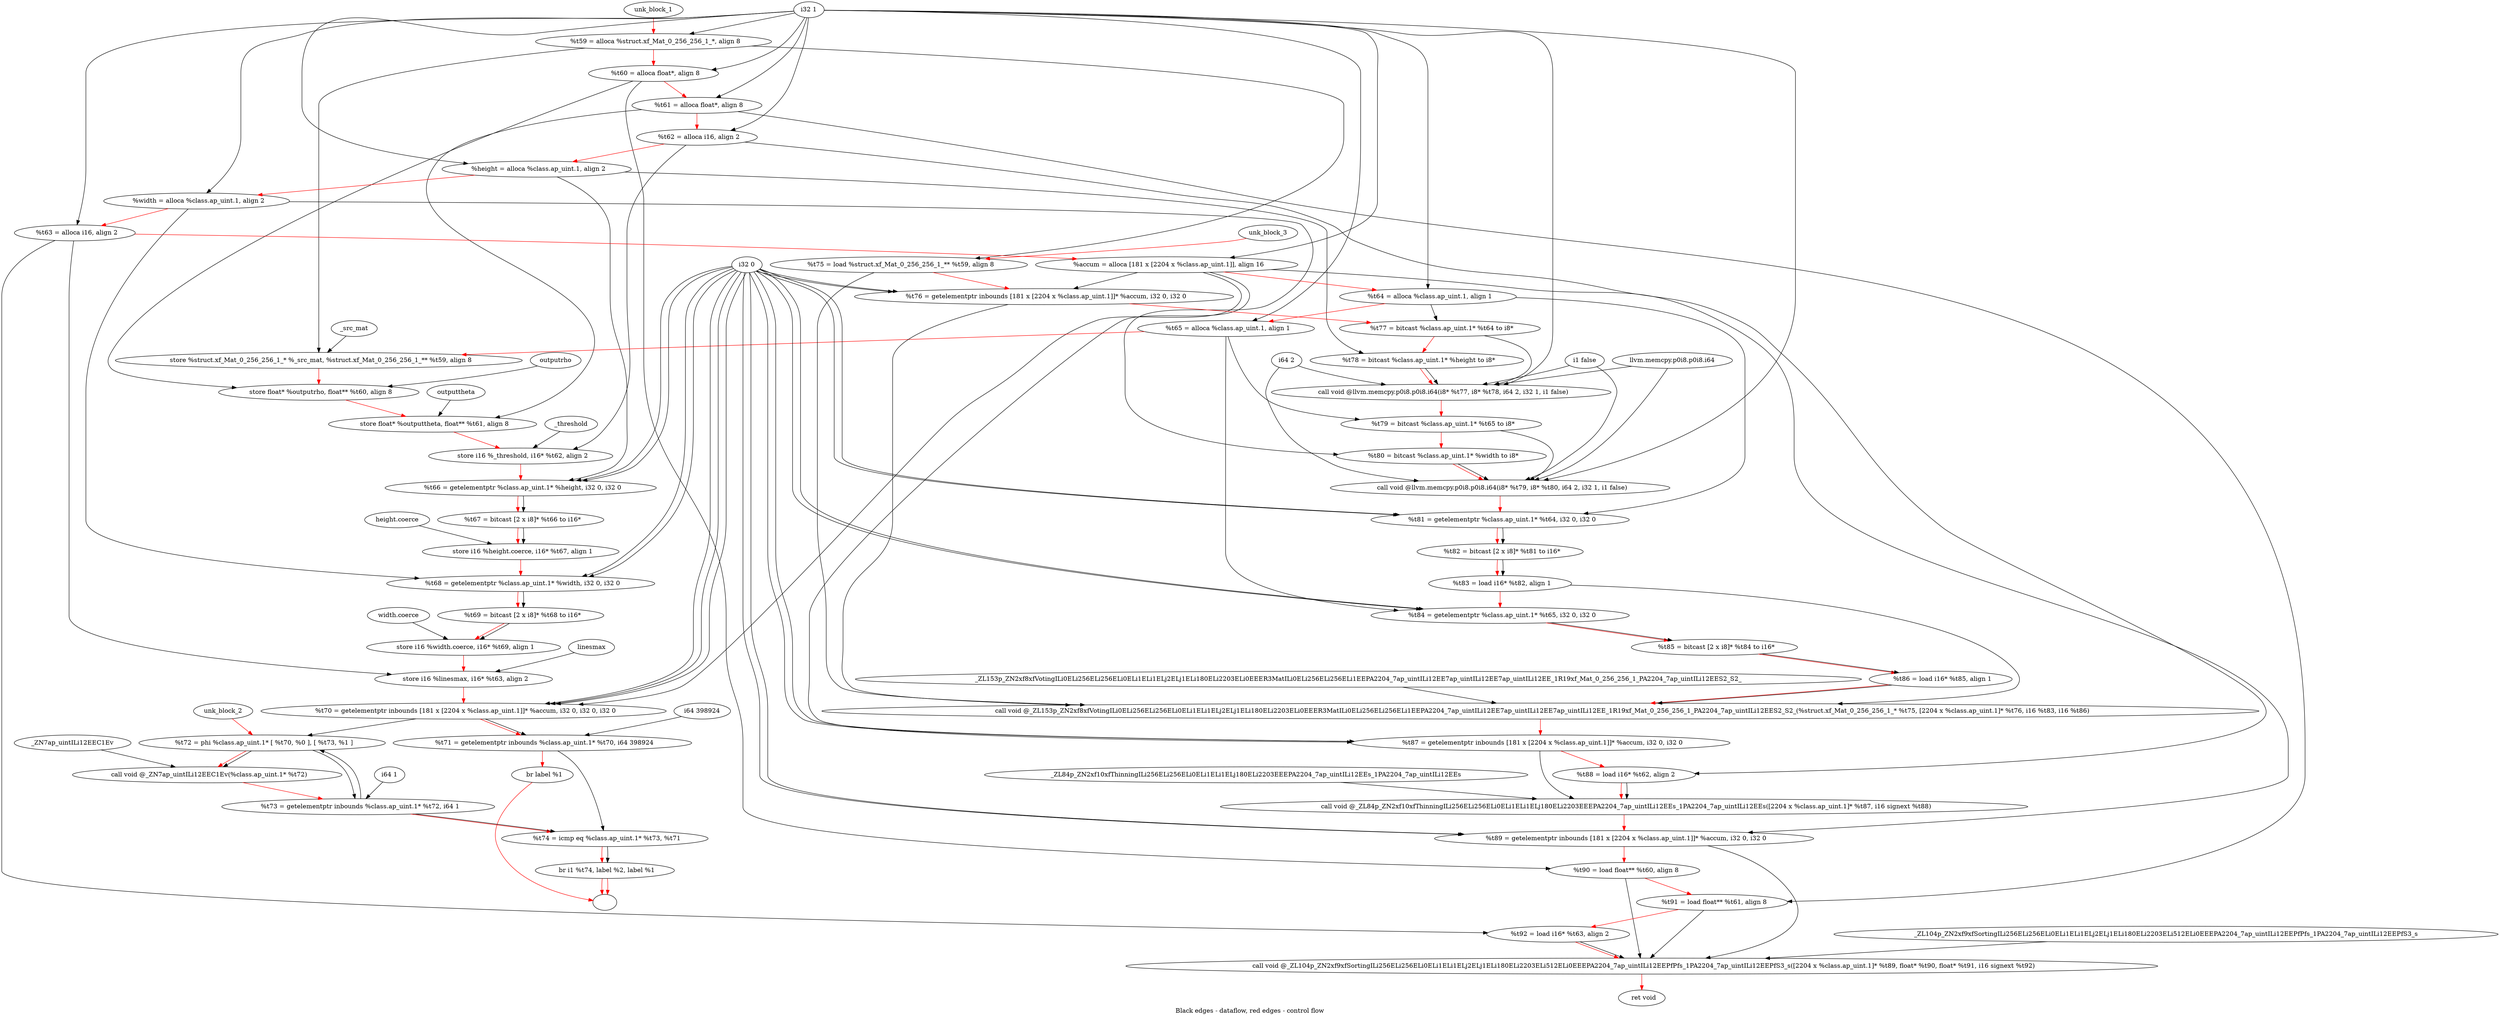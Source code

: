 digraph G {
compound=true
label="Black edges - dataflow, red edges - control flow"
"t59" [label="  %t59 = alloca %struct.xf_Mat_0_256_256_1_*, align 8"]
"t60" [label="  %t60 = alloca float*, align 8"]
"t61" [label="  %t61 = alloca float*, align 8"]
"t62" [label="  %t62 = alloca i16, align 2"]
"height" [label="  %height = alloca %class.ap_uint.1, align 2"]
"width" [label="  %width = alloca %class.ap_uint.1, align 2"]
"t63" [label="  %t63 = alloca i16, align 2"]
"accum" [label="  %accum = alloca [181 x [2204 x %class.ap_uint.1]], align 16"]
"t64" [label="  %t64 = alloca %class.ap_uint.1, align 1"]
"t65" [label="  %t65 = alloca %class.ap_uint.1, align 1"]
"_1" [label="  store %struct.xf_Mat_0_256_256_1_* %_src_mat, %struct.xf_Mat_0_256_256_1_** %t59, align 8"]
"_2" [label="  store float* %outputrho, float** %t60, align 8"]
"_3" [label="  store float* %outputtheta, float** %t61, align 8"]
"_4" [label="  store i16 %_threshold, i16* %t62, align 2"]
"t66" [label="  %t66 = getelementptr %class.ap_uint.1* %height, i32 0, i32 0"]
"t67" [label="  %t67 = bitcast [2 x i8]* %t66 to i16*"]
"_5" [label="  store i16 %height.coerce, i16* %t67, align 1"]
"t68" [label="  %t68 = getelementptr %class.ap_uint.1* %width, i32 0, i32 0"]
"t69" [label="  %t69 = bitcast [2 x i8]* %t68 to i16*"]
"_6" [label="  store i16 %width.coerce, i16* %t69, align 1"]
"_7" [label="  store i16 %linesmax, i16* %t63, align 2"]
"t70" [label="  %t70 = getelementptr inbounds [181 x [2204 x %class.ap_uint.1]]* %accum, i32 0, i32 0, i32 0"]
"t71" [label="  %t71 = getelementptr inbounds %class.ap_uint.1* %t70, i64 398924"]
"_8" [label="  br label %1"]
"unk_block_1" -> "t59"[color=red]
"i32 1" -> "t59"
"t59" -> "t60"[color=red weight=2]
"i32 1" -> "t60"
"t60" -> "t61"[color=red weight=2]
"i32 1" -> "t61"
"t61" -> "t62"[color=red weight=2]
"i32 1" -> "t62"
"t62" -> "height"[color=red weight=2]
"i32 1" -> "height"
"height" -> "width"[color=red weight=2]
"i32 1" -> "width"
"width" -> "t63"[color=red weight=2]
"i32 1" -> "t63"
"t63" -> "accum"[color=red weight=2]
"i32 1" -> "accum"
"accum" -> "t64"[color=red weight=2]
"i32 1" -> "t64"
"t64" -> "t65"[color=red weight=2]
"i32 1" -> "t65"
"t65" -> "_1"[color=red weight=2]
"_src_mat" -> "_1"
"t59" -> "_1"
"_1" -> "_2"[color=red weight=2]
"outputrho" -> "_2"
"t60" -> "_2"
"_2" -> "_3"[color=red weight=2]
"outputtheta" -> "_3"
"t61" -> "_3"
"_3" -> "_4"[color=red weight=2]
"_threshold" -> "_4"
"t62" -> "_4"
"_4" -> "t66"[color=red weight=2]
"height" -> "t66"
"i32 0" -> "t66"
"i32 0" -> "t66"
"t66" -> "t67"[color=red weight=2]
"t66" -> "t67"
"t67" -> "_5"[color=red weight=2]
"height.coerce" -> "_5"
"t67" -> "_5"
"_5" -> "t68"[color=red weight=2]
"width" -> "t68"
"i32 0" -> "t68"
"i32 0" -> "t68"
"t68" -> "t69"[color=red weight=2]
"t68" -> "t69"
"t69" -> "_6"[color=red weight=2]
"width.coerce" -> "_6"
"t69" -> "_6"
"_6" -> "_7"[color=red weight=2]
"linesmax" -> "_7"
"t63" -> "_7"
"_7" -> "t70"[color=red weight=2]
"accum" -> "t70"
"i32 0" -> "t70"
"i32 0" -> "t70"
"i32 0" -> "t70"
"t70" -> "t71"[color=red weight=2]
"t70" -> "t71"
"i64 398924" -> "t71"
"t71" -> "_8"[color=red weight=2]
"_8" -> ""[color=red]

"t72" [label="  %t72 = phi %class.ap_uint.1* [ %t70, %0 ], [ %t73, %1 ]"]
"_9" [label="  call void @_ZN7ap_uintILi12EEC1Ev(%class.ap_uint.1* %t72)"]
"t73" [label="  %t73 = getelementptr inbounds %class.ap_uint.1* %t72, i64 1"]
"t74" [label="  %t74 = icmp eq %class.ap_uint.1* %t73, %t71"]
"_10" [label="  br i1 %t74, label %2, label %1"]
"unk_block_2" -> "t72"[color=red]
"t70" -> "t72"
"t73" -> "t72"
"t72" -> "_9"[color=red weight=2]
"t72" -> "_9"
"_ZN7ap_uintILi12EEC1Ev" -> "_9"
"_9" -> "t73"[color=red weight=2]
"t72" -> "t73"
"i64 1" -> "t73"
"t73" -> "t74"[color=red weight=2]
"t73" -> "t74"
"t71" -> "t74"
"t74" -> "_10"[color=red weight=2]
"t74" -> "_10"
"_10" -> ""[color=red]
"_10" -> ""[color=red]

"t75" [label="  %t75 = load %struct.xf_Mat_0_256_256_1_** %t59, align 8"]
"t76" [label="  %t76 = getelementptr inbounds [181 x [2204 x %class.ap_uint.1]]* %accum, i32 0, i32 0"]
"t77" [label="  %t77 = bitcast %class.ap_uint.1* %t64 to i8*"]
"t78" [label="  %t78 = bitcast %class.ap_uint.1* %height to i8*"]
"_11" [label="  call void @llvm.memcpy.p0i8.p0i8.i64(i8* %t77, i8* %t78, i64 2, i32 1, i1 false)"]
"t79" [label="  %t79 = bitcast %class.ap_uint.1* %t65 to i8*"]
"t80" [label="  %t80 = bitcast %class.ap_uint.1* %width to i8*"]
"_12" [label="  call void @llvm.memcpy.p0i8.p0i8.i64(i8* %t79, i8* %t80, i64 2, i32 1, i1 false)"]
"t81" [label="  %t81 = getelementptr %class.ap_uint.1* %t64, i32 0, i32 0"]
"t82" [label="  %t82 = bitcast [2 x i8]* %t81 to i16*"]
"t83" [label="  %t83 = load i16* %t82, align 1"]
"t84" [label="  %t84 = getelementptr %class.ap_uint.1* %t65, i32 0, i32 0"]
"t85" [label="  %t85 = bitcast [2 x i8]* %t84 to i16*"]
"t86" [label="  %t86 = load i16* %t85, align 1"]
"_13" [label="  call void @_ZL153p_ZN2xf8xfVotingILi0ELi256ELi256ELi0ELi1ELi1ELj2ELj1ELi180ELi2203ELi0EEER3MatILi0ELi256ELi256ELi1EEPA2204_7ap_uintILi12EE7ap_uintILi12EE7ap_uintILi12EE_1R19xf_Mat_0_256_256_1_PA2204_7ap_uintILi12EES2_S2_(%struct.xf_Mat_0_256_256_1_* %t75, [2204 x %class.ap_uint.1]* %t76, i16 %t83, i16 %t86)"]
"t87" [label="  %t87 = getelementptr inbounds [181 x [2204 x %class.ap_uint.1]]* %accum, i32 0, i32 0"]
"t88" [label="  %t88 = load i16* %t62, align 2"]
"_14" [label="  call void @_ZL84p_ZN2xf10xfThinningILi256ELi256ELi0ELi1ELi1ELj180ELi2203EEEPA2204_7ap_uintILi12EEs_1PA2204_7ap_uintILi12EEs([2204 x %class.ap_uint.1]* %t87, i16 signext %t88)"]
"t89" [label="  %t89 = getelementptr inbounds [181 x [2204 x %class.ap_uint.1]]* %accum, i32 0, i32 0"]
"t90" [label="  %t90 = load float** %t60, align 8"]
"t91" [label="  %t91 = load float** %t61, align 8"]
"t92" [label="  %t92 = load i16* %t63, align 2"]
"_15" [label="  call void @_ZL104p_ZN2xf9xfSortingILi256ELi256ELi0ELi1ELi1ELj2ELj1ELi180ELi2203ELi512ELi0EEEPA2204_7ap_uintILi12EEPfPfs_1PA2204_7ap_uintILi12EEPfS3_s([2204 x %class.ap_uint.1]* %t89, float* %t90, float* %t91, i16 signext %t92)"]
"_16" [label="  ret void"]
"unk_block_3" -> "t75"[color=red]
"t59" -> "t75"
"t75" -> "t76"[color=red weight=2]
"accum" -> "t76"
"i32 0" -> "t76"
"i32 0" -> "t76"
"t76" -> "t77"[color=red weight=2]
"t64" -> "t77"
"t77" -> "t78"[color=red weight=2]
"height" -> "t78"
"t78" -> "_11"[color=red weight=2]
"t77" -> "_11"
"t78" -> "_11"
"i64 2" -> "_11"
"i32 1" -> "_11"
"i1 false" -> "_11"
"llvm.memcpy.p0i8.p0i8.i64" -> "_11"
"_11" -> "t79"[color=red weight=2]
"t65" -> "t79"
"t79" -> "t80"[color=red weight=2]
"width" -> "t80"
"t80" -> "_12"[color=red weight=2]
"t79" -> "_12"
"t80" -> "_12"
"i64 2" -> "_12"
"i32 1" -> "_12"
"i1 false" -> "_12"
"llvm.memcpy.p0i8.p0i8.i64" -> "_12"
"_12" -> "t81"[color=red weight=2]
"t64" -> "t81"
"i32 0" -> "t81"
"i32 0" -> "t81"
"t81" -> "t82"[color=red weight=2]
"t81" -> "t82"
"t82" -> "t83"[color=red weight=2]
"t82" -> "t83"
"t83" -> "t84"[color=red weight=2]
"t65" -> "t84"
"i32 0" -> "t84"
"i32 0" -> "t84"
"t84" -> "t85"[color=red weight=2]
"t84" -> "t85"
"t85" -> "t86"[color=red weight=2]
"t85" -> "t86"
"t86" -> "_13"[color=red weight=2]
"t75" -> "_13"
"t76" -> "_13"
"t83" -> "_13"
"t86" -> "_13"
"_ZL153p_ZN2xf8xfVotingILi0ELi256ELi256ELi0ELi1ELi1ELj2ELj1ELi180ELi2203ELi0EEER3MatILi0ELi256ELi256ELi1EEPA2204_7ap_uintILi12EE7ap_uintILi12EE7ap_uintILi12EE_1R19xf_Mat_0_256_256_1_PA2204_7ap_uintILi12EES2_S2_" -> "_13"
"_13" -> "t87"[color=red weight=2]
"accum" -> "t87"
"i32 0" -> "t87"
"i32 0" -> "t87"
"t87" -> "t88"[color=red weight=2]
"t62" -> "t88"
"t88" -> "_14"[color=red weight=2]
"t87" -> "_14"
"t88" -> "_14"
"_ZL84p_ZN2xf10xfThinningILi256ELi256ELi0ELi1ELi1ELj180ELi2203EEEPA2204_7ap_uintILi12EEs_1PA2204_7ap_uintILi12EEs" -> "_14"
"_14" -> "t89"[color=red weight=2]
"accum" -> "t89"
"i32 0" -> "t89"
"i32 0" -> "t89"
"t89" -> "t90"[color=red weight=2]
"t60" -> "t90"
"t90" -> "t91"[color=red weight=2]
"t61" -> "t91"
"t91" -> "t92"[color=red weight=2]
"t63" -> "t92"
"t92" -> "_15"[color=red weight=2]
"t89" -> "_15"
"t90" -> "_15"
"t91" -> "_15"
"t92" -> "_15"
"_ZL104p_ZN2xf9xfSortingILi256ELi256ELi0ELi1ELi1ELj2ELj1ELi180ELi2203ELi512ELi0EEEPA2204_7ap_uintILi12EEPfPfs_1PA2204_7ap_uintILi12EEPfS3_s" -> "_15"
"_15" -> "_16"[color=red weight=2]

}
